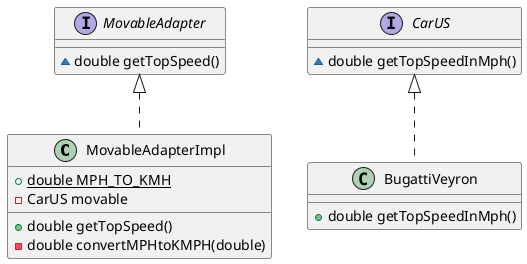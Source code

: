 @startuml
class MovableAdapterImpl {
+ {static} double MPH_TO_KMH
- CarUS movable
+ double getTopSpeed()
- double convertMPHtoKMPH(double)
}
interface CarUS {
~ double getTopSpeedInMph()
}
interface MovableAdapter {
~ double getTopSpeed()
}
class BugattiVeyron {
+ double getTopSpeedInMph()
}


MovableAdapter <|.. MovableAdapterImpl
CarUS <|.. BugattiVeyron
@enduml